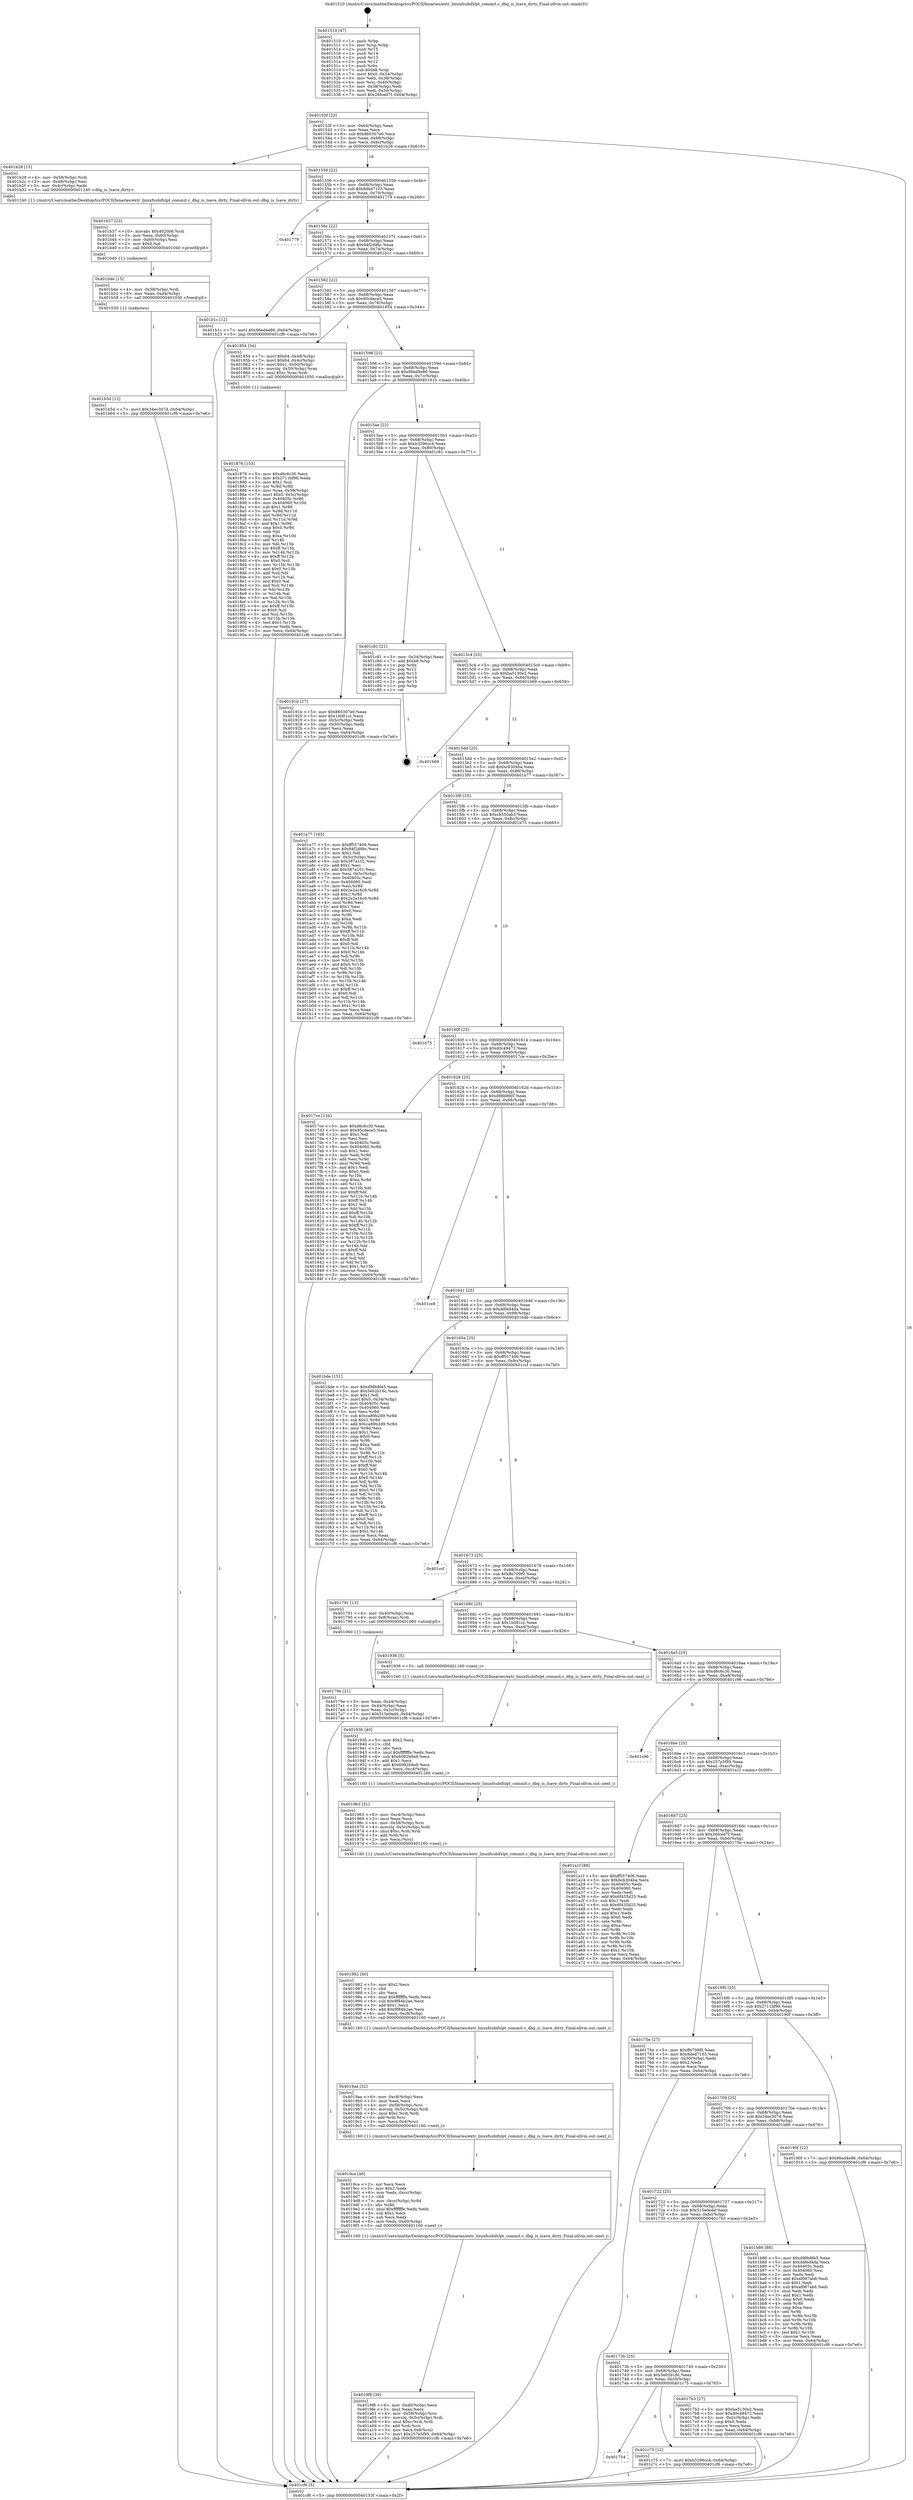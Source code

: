 digraph "0x401510" {
  label = "0x401510 (/mnt/c/Users/mathe/Desktop/tcc/POCII/binaries/extr_linuxfsubifslpt_commit.c_dbg_is_lsave_dirty_Final-ollvm.out::main(0))"
  labelloc = "t"
  node[shape=record]

  Entry [label="",width=0.3,height=0.3,shape=circle,fillcolor=black,style=filled]
  "0x40153f" [label="{
     0x40153f [23]\l
     | [instrs]\l
     &nbsp;&nbsp;0x40153f \<+3\>: mov -0x64(%rbp),%eax\l
     &nbsp;&nbsp;0x401542 \<+2\>: mov %eax,%ecx\l
     &nbsp;&nbsp;0x401544 \<+6\>: sub $0x860307e0,%ecx\l
     &nbsp;&nbsp;0x40154a \<+3\>: mov %eax,-0x68(%rbp)\l
     &nbsp;&nbsp;0x40154d \<+3\>: mov %ecx,-0x6c(%rbp)\l
     &nbsp;&nbsp;0x401550 \<+6\>: je 0000000000401b28 \<main+0x618\>\l
  }"]
  "0x401b28" [label="{
     0x401b28 [15]\l
     | [instrs]\l
     &nbsp;&nbsp;0x401b28 \<+4\>: mov -0x58(%rbp),%rdi\l
     &nbsp;&nbsp;0x401b2c \<+3\>: mov -0x48(%rbp),%esi\l
     &nbsp;&nbsp;0x401b2f \<+3\>: mov -0x4c(%rbp),%edx\l
     &nbsp;&nbsp;0x401b32 \<+5\>: call 0000000000401240 \<dbg_is_lsave_dirty\>\l
     | [calls]\l
     &nbsp;&nbsp;0x401240 \{1\} (/mnt/c/Users/mathe/Desktop/tcc/POCII/binaries/extr_linuxfsubifslpt_commit.c_dbg_is_lsave_dirty_Final-ollvm.out::dbg_is_lsave_dirty)\l
  }"]
  "0x401556" [label="{
     0x401556 [22]\l
     | [instrs]\l
     &nbsp;&nbsp;0x401556 \<+5\>: jmp 000000000040155b \<main+0x4b\>\l
     &nbsp;&nbsp;0x40155b \<+3\>: mov -0x68(%rbp),%eax\l
     &nbsp;&nbsp;0x40155e \<+5\>: sub $0x8ded7103,%eax\l
     &nbsp;&nbsp;0x401563 \<+3\>: mov %eax,-0x70(%rbp)\l
     &nbsp;&nbsp;0x401566 \<+6\>: je 0000000000401779 \<main+0x269\>\l
  }"]
  Exit [label="",width=0.3,height=0.3,shape=circle,fillcolor=black,style=filled,peripheries=2]
  "0x401779" [label="{
     0x401779\l
  }", style=dashed]
  "0x40156c" [label="{
     0x40156c [22]\l
     | [instrs]\l
     &nbsp;&nbsp;0x40156c \<+5\>: jmp 0000000000401571 \<main+0x61\>\l
     &nbsp;&nbsp;0x401571 \<+3\>: mov -0x68(%rbp),%eax\l
     &nbsp;&nbsp;0x401574 \<+5\>: sub $0x94f2d9bc,%eax\l
     &nbsp;&nbsp;0x401579 \<+3\>: mov %eax,-0x74(%rbp)\l
     &nbsp;&nbsp;0x40157c \<+6\>: je 0000000000401b1c \<main+0x60c\>\l
  }"]
  "0x401754" [label="{
     0x401754\l
  }", style=dashed]
  "0x401b1c" [label="{
     0x401b1c [12]\l
     | [instrs]\l
     &nbsp;&nbsp;0x401b1c \<+7\>: movl $0x96ed4e86,-0x64(%rbp)\l
     &nbsp;&nbsp;0x401b23 \<+5\>: jmp 0000000000401cf6 \<main+0x7e6\>\l
  }"]
  "0x401582" [label="{
     0x401582 [22]\l
     | [instrs]\l
     &nbsp;&nbsp;0x401582 \<+5\>: jmp 0000000000401587 \<main+0x77\>\l
     &nbsp;&nbsp;0x401587 \<+3\>: mov -0x68(%rbp),%eax\l
     &nbsp;&nbsp;0x40158a \<+5\>: sub $0x95cdece5,%eax\l
     &nbsp;&nbsp;0x40158f \<+3\>: mov %eax,-0x78(%rbp)\l
     &nbsp;&nbsp;0x401592 \<+6\>: je 0000000000401854 \<main+0x344\>\l
  }"]
  "0x401c75" [label="{
     0x401c75 [12]\l
     | [instrs]\l
     &nbsp;&nbsp;0x401c75 \<+7\>: movl $0xb3296cc4,-0x64(%rbp)\l
     &nbsp;&nbsp;0x401c7c \<+5\>: jmp 0000000000401cf6 \<main+0x7e6\>\l
  }"]
  "0x401854" [label="{
     0x401854 [34]\l
     | [instrs]\l
     &nbsp;&nbsp;0x401854 \<+7\>: movl $0x64,-0x48(%rbp)\l
     &nbsp;&nbsp;0x40185b \<+7\>: movl $0x64,-0x4c(%rbp)\l
     &nbsp;&nbsp;0x401862 \<+7\>: movl $0x1,-0x50(%rbp)\l
     &nbsp;&nbsp;0x401869 \<+4\>: movslq -0x50(%rbp),%rax\l
     &nbsp;&nbsp;0x40186d \<+4\>: imul $0xc,%rax,%rdi\l
     &nbsp;&nbsp;0x401871 \<+5\>: call 0000000000401050 \<malloc@plt\>\l
     | [calls]\l
     &nbsp;&nbsp;0x401050 \{1\} (unknown)\l
  }"]
  "0x401598" [label="{
     0x401598 [22]\l
     | [instrs]\l
     &nbsp;&nbsp;0x401598 \<+5\>: jmp 000000000040159d \<main+0x8d\>\l
     &nbsp;&nbsp;0x40159d \<+3\>: mov -0x68(%rbp),%eax\l
     &nbsp;&nbsp;0x4015a0 \<+5\>: sub $0x96ed4e86,%eax\l
     &nbsp;&nbsp;0x4015a5 \<+3\>: mov %eax,-0x7c(%rbp)\l
     &nbsp;&nbsp;0x4015a8 \<+6\>: je 000000000040191b \<main+0x40b\>\l
  }"]
  "0x401b5d" [label="{
     0x401b5d [12]\l
     | [instrs]\l
     &nbsp;&nbsp;0x401b5d \<+7\>: movl $0x34ec307d,-0x64(%rbp)\l
     &nbsp;&nbsp;0x401b64 \<+5\>: jmp 0000000000401cf6 \<main+0x7e6\>\l
  }"]
  "0x40191b" [label="{
     0x40191b [27]\l
     | [instrs]\l
     &nbsp;&nbsp;0x40191b \<+5\>: mov $0x860307e0,%eax\l
     &nbsp;&nbsp;0x401920 \<+5\>: mov $0x1b081cc,%ecx\l
     &nbsp;&nbsp;0x401925 \<+3\>: mov -0x5c(%rbp),%edx\l
     &nbsp;&nbsp;0x401928 \<+3\>: cmp -0x50(%rbp),%edx\l
     &nbsp;&nbsp;0x40192b \<+3\>: cmovl %ecx,%eax\l
     &nbsp;&nbsp;0x40192e \<+3\>: mov %eax,-0x64(%rbp)\l
     &nbsp;&nbsp;0x401931 \<+5\>: jmp 0000000000401cf6 \<main+0x7e6\>\l
  }"]
  "0x4015ae" [label="{
     0x4015ae [22]\l
     | [instrs]\l
     &nbsp;&nbsp;0x4015ae \<+5\>: jmp 00000000004015b3 \<main+0xa3\>\l
     &nbsp;&nbsp;0x4015b3 \<+3\>: mov -0x68(%rbp),%eax\l
     &nbsp;&nbsp;0x4015b6 \<+5\>: sub $0xb3296cc4,%eax\l
     &nbsp;&nbsp;0x4015bb \<+3\>: mov %eax,-0x80(%rbp)\l
     &nbsp;&nbsp;0x4015be \<+6\>: je 0000000000401c81 \<main+0x771\>\l
  }"]
  "0x401b4e" [label="{
     0x401b4e [15]\l
     | [instrs]\l
     &nbsp;&nbsp;0x401b4e \<+4\>: mov -0x58(%rbp),%rdi\l
     &nbsp;&nbsp;0x401b52 \<+6\>: mov %eax,-0xd4(%rbp)\l
     &nbsp;&nbsp;0x401b58 \<+5\>: call 0000000000401030 \<free@plt\>\l
     | [calls]\l
     &nbsp;&nbsp;0x401030 \{1\} (unknown)\l
  }"]
  "0x401c81" [label="{
     0x401c81 [21]\l
     | [instrs]\l
     &nbsp;&nbsp;0x401c81 \<+3\>: mov -0x34(%rbp),%eax\l
     &nbsp;&nbsp;0x401c84 \<+7\>: add $0xb8,%rsp\l
     &nbsp;&nbsp;0x401c8b \<+1\>: pop %rbx\l
     &nbsp;&nbsp;0x401c8c \<+2\>: pop %r12\l
     &nbsp;&nbsp;0x401c8e \<+2\>: pop %r13\l
     &nbsp;&nbsp;0x401c90 \<+2\>: pop %r14\l
     &nbsp;&nbsp;0x401c92 \<+2\>: pop %r15\l
     &nbsp;&nbsp;0x401c94 \<+1\>: pop %rbp\l
     &nbsp;&nbsp;0x401c95 \<+1\>: ret\l
  }"]
  "0x4015c4" [label="{
     0x4015c4 [25]\l
     | [instrs]\l
     &nbsp;&nbsp;0x4015c4 \<+5\>: jmp 00000000004015c9 \<main+0xb9\>\l
     &nbsp;&nbsp;0x4015c9 \<+3\>: mov -0x68(%rbp),%eax\l
     &nbsp;&nbsp;0x4015cc \<+5\>: sub $0xba5130e2,%eax\l
     &nbsp;&nbsp;0x4015d1 \<+6\>: mov %eax,-0x84(%rbp)\l
     &nbsp;&nbsp;0x4015d7 \<+6\>: je 0000000000401b69 \<main+0x659\>\l
  }"]
  "0x401b37" [label="{
     0x401b37 [23]\l
     | [instrs]\l
     &nbsp;&nbsp;0x401b37 \<+10\>: movabs $0x4020b6,%rdi\l
     &nbsp;&nbsp;0x401b41 \<+3\>: mov %eax,-0x60(%rbp)\l
     &nbsp;&nbsp;0x401b44 \<+3\>: mov -0x60(%rbp),%esi\l
     &nbsp;&nbsp;0x401b47 \<+2\>: mov $0x0,%al\l
     &nbsp;&nbsp;0x401b49 \<+5\>: call 0000000000401040 \<printf@plt\>\l
     | [calls]\l
     &nbsp;&nbsp;0x401040 \{1\} (unknown)\l
  }"]
  "0x401b69" [label="{
     0x401b69\l
  }", style=dashed]
  "0x4015dd" [label="{
     0x4015dd [25]\l
     | [instrs]\l
     &nbsp;&nbsp;0x4015dd \<+5\>: jmp 00000000004015e2 \<main+0xd2\>\l
     &nbsp;&nbsp;0x4015e2 \<+3\>: mov -0x68(%rbp),%eax\l
     &nbsp;&nbsp;0x4015e5 \<+5\>: sub $0xbcb304ba,%eax\l
     &nbsp;&nbsp;0x4015ea \<+6\>: mov %eax,-0x88(%rbp)\l
     &nbsp;&nbsp;0x4015f0 \<+6\>: je 0000000000401a77 \<main+0x567\>\l
  }"]
  "0x4019f8" [label="{
     0x4019f8 [39]\l
     | [instrs]\l
     &nbsp;&nbsp;0x4019f8 \<+6\>: mov -0xd0(%rbp),%ecx\l
     &nbsp;&nbsp;0x4019fe \<+3\>: imul %eax,%ecx\l
     &nbsp;&nbsp;0x401a01 \<+4\>: mov -0x58(%rbp),%rsi\l
     &nbsp;&nbsp;0x401a05 \<+4\>: movslq -0x5c(%rbp),%rdi\l
     &nbsp;&nbsp;0x401a09 \<+4\>: imul $0xc,%rdi,%rdi\l
     &nbsp;&nbsp;0x401a0d \<+3\>: add %rdi,%rsi\l
     &nbsp;&nbsp;0x401a10 \<+3\>: mov %ecx,0x8(%rsi)\l
     &nbsp;&nbsp;0x401a13 \<+7\>: movl $0x257e5f95,-0x64(%rbp)\l
     &nbsp;&nbsp;0x401a1a \<+5\>: jmp 0000000000401cf6 \<main+0x7e6\>\l
  }"]
  "0x401a77" [label="{
     0x401a77 [165]\l
     | [instrs]\l
     &nbsp;&nbsp;0x401a77 \<+5\>: mov $0xff557406,%eax\l
     &nbsp;&nbsp;0x401a7c \<+5\>: mov $0x94f2d9bc,%ecx\l
     &nbsp;&nbsp;0x401a81 \<+2\>: mov $0x1,%dl\l
     &nbsp;&nbsp;0x401a83 \<+3\>: mov -0x5c(%rbp),%esi\l
     &nbsp;&nbsp;0x401a86 \<+6\>: sub $0x387a101,%esi\l
     &nbsp;&nbsp;0x401a8c \<+3\>: add $0x1,%esi\l
     &nbsp;&nbsp;0x401a8f \<+6\>: add $0x387a101,%esi\l
     &nbsp;&nbsp;0x401a95 \<+3\>: mov %esi,-0x5c(%rbp)\l
     &nbsp;&nbsp;0x401a98 \<+7\>: mov 0x40405c,%esi\l
     &nbsp;&nbsp;0x401a9f \<+7\>: mov 0x404060,%edi\l
     &nbsp;&nbsp;0x401aa6 \<+3\>: mov %esi,%r8d\l
     &nbsp;&nbsp;0x401aa9 \<+7\>: add $0x2e2a16c9,%r8d\l
     &nbsp;&nbsp;0x401ab0 \<+4\>: sub $0x1,%r8d\l
     &nbsp;&nbsp;0x401ab4 \<+7\>: sub $0x2e2a16c9,%r8d\l
     &nbsp;&nbsp;0x401abb \<+4\>: imul %r8d,%esi\l
     &nbsp;&nbsp;0x401abf \<+3\>: and $0x1,%esi\l
     &nbsp;&nbsp;0x401ac2 \<+3\>: cmp $0x0,%esi\l
     &nbsp;&nbsp;0x401ac5 \<+4\>: sete %r9b\l
     &nbsp;&nbsp;0x401ac9 \<+3\>: cmp $0xa,%edi\l
     &nbsp;&nbsp;0x401acc \<+4\>: setl %r10b\l
     &nbsp;&nbsp;0x401ad0 \<+3\>: mov %r9b,%r11b\l
     &nbsp;&nbsp;0x401ad3 \<+4\>: xor $0xff,%r11b\l
     &nbsp;&nbsp;0x401ad7 \<+3\>: mov %r10b,%bl\l
     &nbsp;&nbsp;0x401ada \<+3\>: xor $0xff,%bl\l
     &nbsp;&nbsp;0x401add \<+3\>: xor $0x0,%dl\l
     &nbsp;&nbsp;0x401ae0 \<+3\>: mov %r11b,%r14b\l
     &nbsp;&nbsp;0x401ae3 \<+4\>: and $0x0,%r14b\l
     &nbsp;&nbsp;0x401ae7 \<+3\>: and %dl,%r9b\l
     &nbsp;&nbsp;0x401aea \<+3\>: mov %bl,%r15b\l
     &nbsp;&nbsp;0x401aed \<+4\>: and $0x0,%r15b\l
     &nbsp;&nbsp;0x401af1 \<+3\>: and %dl,%r10b\l
     &nbsp;&nbsp;0x401af4 \<+3\>: or %r9b,%r14b\l
     &nbsp;&nbsp;0x401af7 \<+3\>: or %r10b,%r15b\l
     &nbsp;&nbsp;0x401afa \<+3\>: xor %r15b,%r14b\l
     &nbsp;&nbsp;0x401afd \<+3\>: or %bl,%r11b\l
     &nbsp;&nbsp;0x401b00 \<+4\>: xor $0xff,%r11b\l
     &nbsp;&nbsp;0x401b04 \<+3\>: or $0x0,%dl\l
     &nbsp;&nbsp;0x401b07 \<+3\>: and %dl,%r11b\l
     &nbsp;&nbsp;0x401b0a \<+3\>: or %r11b,%r14b\l
     &nbsp;&nbsp;0x401b0d \<+4\>: test $0x1,%r14b\l
     &nbsp;&nbsp;0x401b11 \<+3\>: cmovne %ecx,%eax\l
     &nbsp;&nbsp;0x401b14 \<+3\>: mov %eax,-0x64(%rbp)\l
     &nbsp;&nbsp;0x401b17 \<+5\>: jmp 0000000000401cf6 \<main+0x7e6\>\l
  }"]
  "0x4015f6" [label="{
     0x4015f6 [25]\l
     | [instrs]\l
     &nbsp;&nbsp;0x4015f6 \<+5\>: jmp 00000000004015fb \<main+0xeb\>\l
     &nbsp;&nbsp;0x4015fb \<+3\>: mov -0x68(%rbp),%eax\l
     &nbsp;&nbsp;0x4015fe \<+5\>: sub $0xcb550ab3,%eax\l
     &nbsp;&nbsp;0x401603 \<+6\>: mov %eax,-0x8c(%rbp)\l
     &nbsp;&nbsp;0x401609 \<+6\>: je 0000000000401b75 \<main+0x665\>\l
  }"]
  "0x4019ca" [label="{
     0x4019ca [46]\l
     | [instrs]\l
     &nbsp;&nbsp;0x4019ca \<+2\>: xor %ecx,%ecx\l
     &nbsp;&nbsp;0x4019cc \<+5\>: mov $0x2,%edx\l
     &nbsp;&nbsp;0x4019d1 \<+6\>: mov %edx,-0xcc(%rbp)\l
     &nbsp;&nbsp;0x4019d7 \<+1\>: cltd\l
     &nbsp;&nbsp;0x4019d8 \<+7\>: mov -0xcc(%rbp),%r8d\l
     &nbsp;&nbsp;0x4019df \<+3\>: idiv %r8d\l
     &nbsp;&nbsp;0x4019e2 \<+6\>: imul $0xfffffffe,%edx,%edx\l
     &nbsp;&nbsp;0x4019e8 \<+3\>: sub $0x1,%ecx\l
     &nbsp;&nbsp;0x4019eb \<+2\>: sub %ecx,%edx\l
     &nbsp;&nbsp;0x4019ed \<+6\>: mov %edx,-0xd0(%rbp)\l
     &nbsp;&nbsp;0x4019f3 \<+5\>: call 0000000000401160 \<next_i\>\l
     | [calls]\l
     &nbsp;&nbsp;0x401160 \{1\} (/mnt/c/Users/mathe/Desktop/tcc/POCII/binaries/extr_linuxfsubifslpt_commit.c_dbg_is_lsave_dirty_Final-ollvm.out::next_i)\l
  }"]
  "0x401b75" [label="{
     0x401b75\l
  }", style=dashed]
  "0x40160f" [label="{
     0x40160f [25]\l
     | [instrs]\l
     &nbsp;&nbsp;0x40160f \<+5\>: jmp 0000000000401614 \<main+0x104\>\l
     &nbsp;&nbsp;0x401614 \<+3\>: mov -0x68(%rbp),%eax\l
     &nbsp;&nbsp;0x401617 \<+5\>: sub $0xd0c49472,%eax\l
     &nbsp;&nbsp;0x40161c \<+6\>: mov %eax,-0x90(%rbp)\l
     &nbsp;&nbsp;0x401622 \<+6\>: je 00000000004017ce \<main+0x2be\>\l
  }"]
  "0x4019aa" [label="{
     0x4019aa [32]\l
     | [instrs]\l
     &nbsp;&nbsp;0x4019aa \<+6\>: mov -0xc8(%rbp),%ecx\l
     &nbsp;&nbsp;0x4019b0 \<+3\>: imul %eax,%ecx\l
     &nbsp;&nbsp;0x4019b3 \<+4\>: mov -0x58(%rbp),%rsi\l
     &nbsp;&nbsp;0x4019b7 \<+4\>: movslq -0x5c(%rbp),%rdi\l
     &nbsp;&nbsp;0x4019bb \<+4\>: imul $0xc,%rdi,%rdi\l
     &nbsp;&nbsp;0x4019bf \<+3\>: add %rdi,%rsi\l
     &nbsp;&nbsp;0x4019c2 \<+3\>: mov %ecx,0x4(%rsi)\l
     &nbsp;&nbsp;0x4019c5 \<+5\>: call 0000000000401160 \<next_i\>\l
     | [calls]\l
     &nbsp;&nbsp;0x401160 \{1\} (/mnt/c/Users/mathe/Desktop/tcc/POCII/binaries/extr_linuxfsubifslpt_commit.c_dbg_is_lsave_dirty_Final-ollvm.out::next_i)\l
  }"]
  "0x4017ce" [label="{
     0x4017ce [134]\l
     | [instrs]\l
     &nbsp;&nbsp;0x4017ce \<+5\>: mov $0xd6c6c30,%eax\l
     &nbsp;&nbsp;0x4017d3 \<+5\>: mov $0x95cdece5,%ecx\l
     &nbsp;&nbsp;0x4017d8 \<+2\>: mov $0x1,%dl\l
     &nbsp;&nbsp;0x4017da \<+2\>: xor %esi,%esi\l
     &nbsp;&nbsp;0x4017dc \<+7\>: mov 0x40405c,%edi\l
     &nbsp;&nbsp;0x4017e3 \<+8\>: mov 0x404060,%r8d\l
     &nbsp;&nbsp;0x4017eb \<+3\>: sub $0x1,%esi\l
     &nbsp;&nbsp;0x4017ee \<+3\>: mov %edi,%r9d\l
     &nbsp;&nbsp;0x4017f1 \<+3\>: add %esi,%r9d\l
     &nbsp;&nbsp;0x4017f4 \<+4\>: imul %r9d,%edi\l
     &nbsp;&nbsp;0x4017f8 \<+3\>: and $0x1,%edi\l
     &nbsp;&nbsp;0x4017fb \<+3\>: cmp $0x0,%edi\l
     &nbsp;&nbsp;0x4017fe \<+4\>: sete %r10b\l
     &nbsp;&nbsp;0x401802 \<+4\>: cmp $0xa,%r8d\l
     &nbsp;&nbsp;0x401806 \<+4\>: setl %r11b\l
     &nbsp;&nbsp;0x40180a \<+3\>: mov %r10b,%bl\l
     &nbsp;&nbsp;0x40180d \<+3\>: xor $0xff,%bl\l
     &nbsp;&nbsp;0x401810 \<+3\>: mov %r11b,%r14b\l
     &nbsp;&nbsp;0x401813 \<+4\>: xor $0xff,%r14b\l
     &nbsp;&nbsp;0x401817 \<+3\>: xor $0x1,%dl\l
     &nbsp;&nbsp;0x40181a \<+3\>: mov %bl,%r15b\l
     &nbsp;&nbsp;0x40181d \<+4\>: and $0xff,%r15b\l
     &nbsp;&nbsp;0x401821 \<+3\>: and %dl,%r10b\l
     &nbsp;&nbsp;0x401824 \<+3\>: mov %r14b,%r12b\l
     &nbsp;&nbsp;0x401827 \<+4\>: and $0xff,%r12b\l
     &nbsp;&nbsp;0x40182b \<+3\>: and %dl,%r11b\l
     &nbsp;&nbsp;0x40182e \<+3\>: or %r10b,%r15b\l
     &nbsp;&nbsp;0x401831 \<+3\>: or %r11b,%r12b\l
     &nbsp;&nbsp;0x401834 \<+3\>: xor %r12b,%r15b\l
     &nbsp;&nbsp;0x401837 \<+3\>: or %r14b,%bl\l
     &nbsp;&nbsp;0x40183a \<+3\>: xor $0xff,%bl\l
     &nbsp;&nbsp;0x40183d \<+3\>: or $0x1,%dl\l
     &nbsp;&nbsp;0x401840 \<+2\>: and %dl,%bl\l
     &nbsp;&nbsp;0x401842 \<+3\>: or %bl,%r15b\l
     &nbsp;&nbsp;0x401845 \<+4\>: test $0x1,%r15b\l
     &nbsp;&nbsp;0x401849 \<+3\>: cmovne %ecx,%eax\l
     &nbsp;&nbsp;0x40184c \<+3\>: mov %eax,-0x64(%rbp)\l
     &nbsp;&nbsp;0x40184f \<+5\>: jmp 0000000000401cf6 \<main+0x7e6\>\l
  }"]
  "0x401628" [label="{
     0x401628 [25]\l
     | [instrs]\l
     &nbsp;&nbsp;0x401628 \<+5\>: jmp 000000000040162d \<main+0x11d\>\l
     &nbsp;&nbsp;0x40162d \<+3\>: mov -0x68(%rbp),%eax\l
     &nbsp;&nbsp;0x401630 \<+5\>: sub $0xd98b8fe5,%eax\l
     &nbsp;&nbsp;0x401635 \<+6\>: mov %eax,-0x94(%rbp)\l
     &nbsp;&nbsp;0x40163b \<+6\>: je 0000000000401ce8 \<main+0x7d8\>\l
  }"]
  "0x401982" [label="{
     0x401982 [40]\l
     | [instrs]\l
     &nbsp;&nbsp;0x401982 \<+5\>: mov $0x2,%ecx\l
     &nbsp;&nbsp;0x401987 \<+1\>: cltd\l
     &nbsp;&nbsp;0x401988 \<+2\>: idiv %ecx\l
     &nbsp;&nbsp;0x40198a \<+6\>: imul $0xfffffffe,%edx,%ecx\l
     &nbsp;&nbsp;0x401990 \<+6\>: sub $0x9f84b2ae,%ecx\l
     &nbsp;&nbsp;0x401996 \<+3\>: add $0x1,%ecx\l
     &nbsp;&nbsp;0x401999 \<+6\>: add $0x9f84b2ae,%ecx\l
     &nbsp;&nbsp;0x40199f \<+6\>: mov %ecx,-0xc8(%rbp)\l
     &nbsp;&nbsp;0x4019a5 \<+5\>: call 0000000000401160 \<next_i\>\l
     | [calls]\l
     &nbsp;&nbsp;0x401160 \{1\} (/mnt/c/Users/mathe/Desktop/tcc/POCII/binaries/extr_linuxfsubifslpt_commit.c_dbg_is_lsave_dirty_Final-ollvm.out::next_i)\l
  }"]
  "0x401ce8" [label="{
     0x401ce8\l
  }", style=dashed]
  "0x401641" [label="{
     0x401641 [25]\l
     | [instrs]\l
     &nbsp;&nbsp;0x401641 \<+5\>: jmp 0000000000401646 \<main+0x136\>\l
     &nbsp;&nbsp;0x401646 \<+3\>: mov -0x68(%rbp),%eax\l
     &nbsp;&nbsp;0x401649 \<+5\>: sub $0xddfed4da,%eax\l
     &nbsp;&nbsp;0x40164e \<+6\>: mov %eax,-0x98(%rbp)\l
     &nbsp;&nbsp;0x401654 \<+6\>: je 0000000000401bde \<main+0x6ce\>\l
  }"]
  "0x401963" [label="{
     0x401963 [31]\l
     | [instrs]\l
     &nbsp;&nbsp;0x401963 \<+6\>: mov -0xc4(%rbp),%ecx\l
     &nbsp;&nbsp;0x401969 \<+3\>: imul %eax,%ecx\l
     &nbsp;&nbsp;0x40196c \<+4\>: mov -0x58(%rbp),%rsi\l
     &nbsp;&nbsp;0x401970 \<+4\>: movslq -0x5c(%rbp),%rdi\l
     &nbsp;&nbsp;0x401974 \<+4\>: imul $0xc,%rdi,%rdi\l
     &nbsp;&nbsp;0x401978 \<+3\>: add %rdi,%rsi\l
     &nbsp;&nbsp;0x40197b \<+2\>: mov %ecx,(%rsi)\l
     &nbsp;&nbsp;0x40197d \<+5\>: call 0000000000401160 \<next_i\>\l
     | [calls]\l
     &nbsp;&nbsp;0x401160 \{1\} (/mnt/c/Users/mathe/Desktop/tcc/POCII/binaries/extr_linuxfsubifslpt_commit.c_dbg_is_lsave_dirty_Final-ollvm.out::next_i)\l
  }"]
  "0x401bde" [label="{
     0x401bde [151]\l
     | [instrs]\l
     &nbsp;&nbsp;0x401bde \<+5\>: mov $0xd98b8fe5,%eax\l
     &nbsp;&nbsp;0x401be3 \<+5\>: mov $0x5e02b16c,%ecx\l
     &nbsp;&nbsp;0x401be8 \<+2\>: mov $0x1,%dl\l
     &nbsp;&nbsp;0x401bea \<+7\>: movl $0x0,-0x34(%rbp)\l
     &nbsp;&nbsp;0x401bf1 \<+7\>: mov 0x40405c,%esi\l
     &nbsp;&nbsp;0x401bf8 \<+7\>: mov 0x404060,%edi\l
     &nbsp;&nbsp;0x401bff \<+3\>: mov %esi,%r8d\l
     &nbsp;&nbsp;0x401c02 \<+7\>: sub $0xca89b2d9,%r8d\l
     &nbsp;&nbsp;0x401c09 \<+4\>: sub $0x1,%r8d\l
     &nbsp;&nbsp;0x401c0d \<+7\>: add $0xca89b2d9,%r8d\l
     &nbsp;&nbsp;0x401c14 \<+4\>: imul %r8d,%esi\l
     &nbsp;&nbsp;0x401c18 \<+3\>: and $0x1,%esi\l
     &nbsp;&nbsp;0x401c1b \<+3\>: cmp $0x0,%esi\l
     &nbsp;&nbsp;0x401c1e \<+4\>: sete %r9b\l
     &nbsp;&nbsp;0x401c22 \<+3\>: cmp $0xa,%edi\l
     &nbsp;&nbsp;0x401c25 \<+4\>: setl %r10b\l
     &nbsp;&nbsp;0x401c29 \<+3\>: mov %r9b,%r11b\l
     &nbsp;&nbsp;0x401c2c \<+4\>: xor $0xff,%r11b\l
     &nbsp;&nbsp;0x401c30 \<+3\>: mov %r10b,%bl\l
     &nbsp;&nbsp;0x401c33 \<+3\>: xor $0xff,%bl\l
     &nbsp;&nbsp;0x401c36 \<+3\>: xor $0x0,%dl\l
     &nbsp;&nbsp;0x401c39 \<+3\>: mov %r11b,%r14b\l
     &nbsp;&nbsp;0x401c3c \<+4\>: and $0x0,%r14b\l
     &nbsp;&nbsp;0x401c40 \<+3\>: and %dl,%r9b\l
     &nbsp;&nbsp;0x401c43 \<+3\>: mov %bl,%r15b\l
     &nbsp;&nbsp;0x401c46 \<+4\>: and $0x0,%r15b\l
     &nbsp;&nbsp;0x401c4a \<+3\>: and %dl,%r10b\l
     &nbsp;&nbsp;0x401c4d \<+3\>: or %r9b,%r14b\l
     &nbsp;&nbsp;0x401c50 \<+3\>: or %r10b,%r15b\l
     &nbsp;&nbsp;0x401c53 \<+3\>: xor %r15b,%r14b\l
     &nbsp;&nbsp;0x401c56 \<+3\>: or %bl,%r11b\l
     &nbsp;&nbsp;0x401c59 \<+4\>: xor $0xff,%r11b\l
     &nbsp;&nbsp;0x401c5d \<+3\>: or $0x0,%dl\l
     &nbsp;&nbsp;0x401c60 \<+3\>: and %dl,%r11b\l
     &nbsp;&nbsp;0x401c63 \<+3\>: or %r11b,%r14b\l
     &nbsp;&nbsp;0x401c66 \<+4\>: test $0x1,%r14b\l
     &nbsp;&nbsp;0x401c6a \<+3\>: cmovne %ecx,%eax\l
     &nbsp;&nbsp;0x401c6d \<+3\>: mov %eax,-0x64(%rbp)\l
     &nbsp;&nbsp;0x401c70 \<+5\>: jmp 0000000000401cf6 \<main+0x7e6\>\l
  }"]
  "0x40165a" [label="{
     0x40165a [25]\l
     | [instrs]\l
     &nbsp;&nbsp;0x40165a \<+5\>: jmp 000000000040165f \<main+0x14f\>\l
     &nbsp;&nbsp;0x40165f \<+3\>: mov -0x68(%rbp),%eax\l
     &nbsp;&nbsp;0x401662 \<+5\>: sub $0xff557406,%eax\l
     &nbsp;&nbsp;0x401667 \<+6\>: mov %eax,-0x9c(%rbp)\l
     &nbsp;&nbsp;0x40166d \<+6\>: je 0000000000401ccf \<main+0x7bf\>\l
  }"]
  "0x40193b" [label="{
     0x40193b [40]\l
     | [instrs]\l
     &nbsp;&nbsp;0x40193b \<+5\>: mov $0x2,%ecx\l
     &nbsp;&nbsp;0x401940 \<+1\>: cltd\l
     &nbsp;&nbsp;0x401941 \<+2\>: idiv %ecx\l
     &nbsp;&nbsp;0x401943 \<+6\>: imul $0xfffffffe,%edx,%ecx\l
     &nbsp;&nbsp;0x401949 \<+6\>: sub $0x6092b9a9,%ecx\l
     &nbsp;&nbsp;0x40194f \<+3\>: add $0x1,%ecx\l
     &nbsp;&nbsp;0x401952 \<+6\>: add $0x6092b9a9,%ecx\l
     &nbsp;&nbsp;0x401958 \<+6\>: mov %ecx,-0xc4(%rbp)\l
     &nbsp;&nbsp;0x40195e \<+5\>: call 0000000000401160 \<next_i\>\l
     | [calls]\l
     &nbsp;&nbsp;0x401160 \{1\} (/mnt/c/Users/mathe/Desktop/tcc/POCII/binaries/extr_linuxfsubifslpt_commit.c_dbg_is_lsave_dirty_Final-ollvm.out::next_i)\l
  }"]
  "0x401ccf" [label="{
     0x401ccf\l
  }", style=dashed]
  "0x401673" [label="{
     0x401673 [25]\l
     | [instrs]\l
     &nbsp;&nbsp;0x401673 \<+5\>: jmp 0000000000401678 \<main+0x168\>\l
     &nbsp;&nbsp;0x401678 \<+3\>: mov -0x68(%rbp),%eax\l
     &nbsp;&nbsp;0x40167b \<+5\>: sub $0xffe709f0,%eax\l
     &nbsp;&nbsp;0x401680 \<+6\>: mov %eax,-0xa0(%rbp)\l
     &nbsp;&nbsp;0x401686 \<+6\>: je 0000000000401791 \<main+0x281\>\l
  }"]
  "0x401876" [label="{
     0x401876 [153]\l
     | [instrs]\l
     &nbsp;&nbsp;0x401876 \<+5\>: mov $0xd6c6c30,%ecx\l
     &nbsp;&nbsp;0x40187b \<+5\>: mov $0x2711bf96,%edx\l
     &nbsp;&nbsp;0x401880 \<+3\>: mov $0x1,%sil\l
     &nbsp;&nbsp;0x401883 \<+3\>: xor %r8d,%r8d\l
     &nbsp;&nbsp;0x401886 \<+4\>: mov %rax,-0x58(%rbp)\l
     &nbsp;&nbsp;0x40188a \<+7\>: movl $0x0,-0x5c(%rbp)\l
     &nbsp;&nbsp;0x401891 \<+8\>: mov 0x40405c,%r9d\l
     &nbsp;&nbsp;0x401899 \<+8\>: mov 0x404060,%r10d\l
     &nbsp;&nbsp;0x4018a1 \<+4\>: sub $0x1,%r8d\l
     &nbsp;&nbsp;0x4018a5 \<+3\>: mov %r9d,%r11d\l
     &nbsp;&nbsp;0x4018a8 \<+3\>: add %r8d,%r11d\l
     &nbsp;&nbsp;0x4018ab \<+4\>: imul %r11d,%r9d\l
     &nbsp;&nbsp;0x4018af \<+4\>: and $0x1,%r9d\l
     &nbsp;&nbsp;0x4018b3 \<+4\>: cmp $0x0,%r9d\l
     &nbsp;&nbsp;0x4018b7 \<+3\>: sete %bl\l
     &nbsp;&nbsp;0x4018ba \<+4\>: cmp $0xa,%r10d\l
     &nbsp;&nbsp;0x4018be \<+4\>: setl %r14b\l
     &nbsp;&nbsp;0x4018c2 \<+3\>: mov %bl,%r15b\l
     &nbsp;&nbsp;0x4018c5 \<+4\>: xor $0xff,%r15b\l
     &nbsp;&nbsp;0x4018c9 \<+3\>: mov %r14b,%r12b\l
     &nbsp;&nbsp;0x4018cc \<+4\>: xor $0xff,%r12b\l
     &nbsp;&nbsp;0x4018d0 \<+4\>: xor $0x0,%sil\l
     &nbsp;&nbsp;0x4018d4 \<+3\>: mov %r15b,%r13b\l
     &nbsp;&nbsp;0x4018d7 \<+4\>: and $0x0,%r13b\l
     &nbsp;&nbsp;0x4018db \<+3\>: and %sil,%bl\l
     &nbsp;&nbsp;0x4018de \<+3\>: mov %r12b,%al\l
     &nbsp;&nbsp;0x4018e1 \<+2\>: and $0x0,%al\l
     &nbsp;&nbsp;0x4018e3 \<+3\>: and %sil,%r14b\l
     &nbsp;&nbsp;0x4018e6 \<+3\>: or %bl,%r13b\l
     &nbsp;&nbsp;0x4018e9 \<+3\>: or %r14b,%al\l
     &nbsp;&nbsp;0x4018ec \<+3\>: xor %al,%r13b\l
     &nbsp;&nbsp;0x4018ef \<+3\>: or %r12b,%r15b\l
     &nbsp;&nbsp;0x4018f2 \<+4\>: xor $0xff,%r15b\l
     &nbsp;&nbsp;0x4018f6 \<+4\>: or $0x0,%sil\l
     &nbsp;&nbsp;0x4018fa \<+3\>: and %sil,%r15b\l
     &nbsp;&nbsp;0x4018fd \<+3\>: or %r15b,%r13b\l
     &nbsp;&nbsp;0x401900 \<+4\>: test $0x1,%r13b\l
     &nbsp;&nbsp;0x401904 \<+3\>: cmovne %edx,%ecx\l
     &nbsp;&nbsp;0x401907 \<+3\>: mov %ecx,-0x64(%rbp)\l
     &nbsp;&nbsp;0x40190a \<+5\>: jmp 0000000000401cf6 \<main+0x7e6\>\l
  }"]
  "0x401791" [label="{
     0x401791 [13]\l
     | [instrs]\l
     &nbsp;&nbsp;0x401791 \<+4\>: mov -0x40(%rbp),%rax\l
     &nbsp;&nbsp;0x401795 \<+4\>: mov 0x8(%rax),%rdi\l
     &nbsp;&nbsp;0x401799 \<+5\>: call 0000000000401060 \<atoi@plt\>\l
     | [calls]\l
     &nbsp;&nbsp;0x401060 \{1\} (unknown)\l
  }"]
  "0x40168c" [label="{
     0x40168c [25]\l
     | [instrs]\l
     &nbsp;&nbsp;0x40168c \<+5\>: jmp 0000000000401691 \<main+0x181\>\l
     &nbsp;&nbsp;0x401691 \<+3\>: mov -0x68(%rbp),%eax\l
     &nbsp;&nbsp;0x401694 \<+5\>: sub $0x1b081cc,%eax\l
     &nbsp;&nbsp;0x401699 \<+6\>: mov %eax,-0xa4(%rbp)\l
     &nbsp;&nbsp;0x40169f \<+6\>: je 0000000000401936 \<main+0x426\>\l
  }"]
  "0x40173b" [label="{
     0x40173b [25]\l
     | [instrs]\l
     &nbsp;&nbsp;0x40173b \<+5\>: jmp 0000000000401740 \<main+0x230\>\l
     &nbsp;&nbsp;0x401740 \<+3\>: mov -0x68(%rbp),%eax\l
     &nbsp;&nbsp;0x401743 \<+5\>: sub $0x5e02b16c,%eax\l
     &nbsp;&nbsp;0x401748 \<+6\>: mov %eax,-0xc0(%rbp)\l
     &nbsp;&nbsp;0x40174e \<+6\>: je 0000000000401c75 \<main+0x765\>\l
  }"]
  "0x401936" [label="{
     0x401936 [5]\l
     | [instrs]\l
     &nbsp;&nbsp;0x401936 \<+5\>: call 0000000000401160 \<next_i\>\l
     | [calls]\l
     &nbsp;&nbsp;0x401160 \{1\} (/mnt/c/Users/mathe/Desktop/tcc/POCII/binaries/extr_linuxfsubifslpt_commit.c_dbg_is_lsave_dirty_Final-ollvm.out::next_i)\l
  }"]
  "0x4016a5" [label="{
     0x4016a5 [25]\l
     | [instrs]\l
     &nbsp;&nbsp;0x4016a5 \<+5\>: jmp 00000000004016aa \<main+0x19a\>\l
     &nbsp;&nbsp;0x4016aa \<+3\>: mov -0x68(%rbp),%eax\l
     &nbsp;&nbsp;0x4016ad \<+5\>: sub $0xd6c6c30,%eax\l
     &nbsp;&nbsp;0x4016b2 \<+6\>: mov %eax,-0xa8(%rbp)\l
     &nbsp;&nbsp;0x4016b8 \<+6\>: je 0000000000401c96 \<main+0x786\>\l
  }"]
  "0x4017b3" [label="{
     0x4017b3 [27]\l
     | [instrs]\l
     &nbsp;&nbsp;0x4017b3 \<+5\>: mov $0xba5130e2,%eax\l
     &nbsp;&nbsp;0x4017b8 \<+5\>: mov $0xd0c49472,%ecx\l
     &nbsp;&nbsp;0x4017bd \<+3\>: mov -0x2c(%rbp),%edx\l
     &nbsp;&nbsp;0x4017c0 \<+3\>: cmp $0x0,%edx\l
     &nbsp;&nbsp;0x4017c3 \<+3\>: cmove %ecx,%eax\l
     &nbsp;&nbsp;0x4017c6 \<+3\>: mov %eax,-0x64(%rbp)\l
     &nbsp;&nbsp;0x4017c9 \<+5\>: jmp 0000000000401cf6 \<main+0x7e6\>\l
  }"]
  "0x401c96" [label="{
     0x401c96\l
  }", style=dashed]
  "0x4016be" [label="{
     0x4016be [25]\l
     | [instrs]\l
     &nbsp;&nbsp;0x4016be \<+5\>: jmp 00000000004016c3 \<main+0x1b3\>\l
     &nbsp;&nbsp;0x4016c3 \<+3\>: mov -0x68(%rbp),%eax\l
     &nbsp;&nbsp;0x4016c6 \<+5\>: sub $0x257e5f95,%eax\l
     &nbsp;&nbsp;0x4016cb \<+6\>: mov %eax,-0xac(%rbp)\l
     &nbsp;&nbsp;0x4016d1 \<+6\>: je 0000000000401a1f \<main+0x50f\>\l
  }"]
  "0x401722" [label="{
     0x401722 [25]\l
     | [instrs]\l
     &nbsp;&nbsp;0x401722 \<+5\>: jmp 0000000000401727 \<main+0x217\>\l
     &nbsp;&nbsp;0x401727 \<+3\>: mov -0x68(%rbp),%eax\l
     &nbsp;&nbsp;0x40172a \<+5\>: sub $0x515e0edd,%eax\l
     &nbsp;&nbsp;0x40172f \<+6\>: mov %eax,-0xbc(%rbp)\l
     &nbsp;&nbsp;0x401735 \<+6\>: je 00000000004017b3 \<main+0x2a3\>\l
  }"]
  "0x401a1f" [label="{
     0x401a1f [88]\l
     | [instrs]\l
     &nbsp;&nbsp;0x401a1f \<+5\>: mov $0xff557406,%eax\l
     &nbsp;&nbsp;0x401a24 \<+5\>: mov $0xbcb304ba,%ecx\l
     &nbsp;&nbsp;0x401a29 \<+7\>: mov 0x40405c,%edx\l
     &nbsp;&nbsp;0x401a30 \<+7\>: mov 0x404060,%esi\l
     &nbsp;&nbsp;0x401a37 \<+2\>: mov %edx,%edi\l
     &nbsp;&nbsp;0x401a39 \<+6\>: add $0x6f435d25,%edi\l
     &nbsp;&nbsp;0x401a3f \<+3\>: sub $0x1,%edi\l
     &nbsp;&nbsp;0x401a42 \<+6\>: sub $0x6f435d25,%edi\l
     &nbsp;&nbsp;0x401a48 \<+3\>: imul %edi,%edx\l
     &nbsp;&nbsp;0x401a4b \<+3\>: and $0x1,%edx\l
     &nbsp;&nbsp;0x401a4e \<+3\>: cmp $0x0,%edx\l
     &nbsp;&nbsp;0x401a51 \<+4\>: sete %r8b\l
     &nbsp;&nbsp;0x401a55 \<+3\>: cmp $0xa,%esi\l
     &nbsp;&nbsp;0x401a58 \<+4\>: setl %r9b\l
     &nbsp;&nbsp;0x401a5c \<+3\>: mov %r8b,%r10b\l
     &nbsp;&nbsp;0x401a5f \<+3\>: and %r9b,%r10b\l
     &nbsp;&nbsp;0x401a62 \<+3\>: xor %r9b,%r8b\l
     &nbsp;&nbsp;0x401a65 \<+3\>: or %r8b,%r10b\l
     &nbsp;&nbsp;0x401a68 \<+4\>: test $0x1,%r10b\l
     &nbsp;&nbsp;0x401a6c \<+3\>: cmovne %ecx,%eax\l
     &nbsp;&nbsp;0x401a6f \<+3\>: mov %eax,-0x64(%rbp)\l
     &nbsp;&nbsp;0x401a72 \<+5\>: jmp 0000000000401cf6 \<main+0x7e6\>\l
  }"]
  "0x4016d7" [label="{
     0x4016d7 [25]\l
     | [instrs]\l
     &nbsp;&nbsp;0x4016d7 \<+5\>: jmp 00000000004016dc \<main+0x1cc\>\l
     &nbsp;&nbsp;0x4016dc \<+3\>: mov -0x68(%rbp),%eax\l
     &nbsp;&nbsp;0x4016df \<+5\>: sub $0x26fced7f,%eax\l
     &nbsp;&nbsp;0x4016e4 \<+6\>: mov %eax,-0xb0(%rbp)\l
     &nbsp;&nbsp;0x4016ea \<+6\>: je 000000000040175e \<main+0x24e\>\l
  }"]
  "0x401b86" [label="{
     0x401b86 [88]\l
     | [instrs]\l
     &nbsp;&nbsp;0x401b86 \<+5\>: mov $0xd98b8fe5,%eax\l
     &nbsp;&nbsp;0x401b8b \<+5\>: mov $0xddfed4da,%ecx\l
     &nbsp;&nbsp;0x401b90 \<+7\>: mov 0x40405c,%edx\l
     &nbsp;&nbsp;0x401b97 \<+7\>: mov 0x404060,%esi\l
     &nbsp;&nbsp;0x401b9e \<+2\>: mov %edx,%edi\l
     &nbsp;&nbsp;0x401ba0 \<+6\>: add $0xaf067ab6,%edi\l
     &nbsp;&nbsp;0x401ba6 \<+3\>: sub $0x1,%edi\l
     &nbsp;&nbsp;0x401ba9 \<+6\>: sub $0xaf067ab6,%edi\l
     &nbsp;&nbsp;0x401baf \<+3\>: imul %edi,%edx\l
     &nbsp;&nbsp;0x401bb2 \<+3\>: and $0x1,%edx\l
     &nbsp;&nbsp;0x401bb5 \<+3\>: cmp $0x0,%edx\l
     &nbsp;&nbsp;0x401bb8 \<+4\>: sete %r8b\l
     &nbsp;&nbsp;0x401bbc \<+3\>: cmp $0xa,%esi\l
     &nbsp;&nbsp;0x401bbf \<+4\>: setl %r9b\l
     &nbsp;&nbsp;0x401bc3 \<+3\>: mov %r8b,%r10b\l
     &nbsp;&nbsp;0x401bc6 \<+3\>: and %r9b,%r10b\l
     &nbsp;&nbsp;0x401bc9 \<+3\>: xor %r9b,%r8b\l
     &nbsp;&nbsp;0x401bcc \<+3\>: or %r8b,%r10b\l
     &nbsp;&nbsp;0x401bcf \<+4\>: test $0x1,%r10b\l
     &nbsp;&nbsp;0x401bd3 \<+3\>: cmovne %ecx,%eax\l
     &nbsp;&nbsp;0x401bd6 \<+3\>: mov %eax,-0x64(%rbp)\l
     &nbsp;&nbsp;0x401bd9 \<+5\>: jmp 0000000000401cf6 \<main+0x7e6\>\l
  }"]
  "0x40175e" [label="{
     0x40175e [27]\l
     | [instrs]\l
     &nbsp;&nbsp;0x40175e \<+5\>: mov $0xffe709f0,%eax\l
     &nbsp;&nbsp;0x401763 \<+5\>: mov $0x8ded7103,%ecx\l
     &nbsp;&nbsp;0x401768 \<+3\>: mov -0x30(%rbp),%edx\l
     &nbsp;&nbsp;0x40176b \<+3\>: cmp $0x2,%edx\l
     &nbsp;&nbsp;0x40176e \<+3\>: cmovne %ecx,%eax\l
     &nbsp;&nbsp;0x401771 \<+3\>: mov %eax,-0x64(%rbp)\l
     &nbsp;&nbsp;0x401774 \<+5\>: jmp 0000000000401cf6 \<main+0x7e6\>\l
  }"]
  "0x4016f0" [label="{
     0x4016f0 [25]\l
     | [instrs]\l
     &nbsp;&nbsp;0x4016f0 \<+5\>: jmp 00000000004016f5 \<main+0x1e5\>\l
     &nbsp;&nbsp;0x4016f5 \<+3\>: mov -0x68(%rbp),%eax\l
     &nbsp;&nbsp;0x4016f8 \<+5\>: sub $0x2711bf96,%eax\l
     &nbsp;&nbsp;0x4016fd \<+6\>: mov %eax,-0xb4(%rbp)\l
     &nbsp;&nbsp;0x401703 \<+6\>: je 000000000040190f \<main+0x3ff\>\l
  }"]
  "0x401cf6" [label="{
     0x401cf6 [5]\l
     | [instrs]\l
     &nbsp;&nbsp;0x401cf6 \<+5\>: jmp 000000000040153f \<main+0x2f\>\l
  }"]
  "0x401510" [label="{
     0x401510 [47]\l
     | [instrs]\l
     &nbsp;&nbsp;0x401510 \<+1\>: push %rbp\l
     &nbsp;&nbsp;0x401511 \<+3\>: mov %rsp,%rbp\l
     &nbsp;&nbsp;0x401514 \<+2\>: push %r15\l
     &nbsp;&nbsp;0x401516 \<+2\>: push %r14\l
     &nbsp;&nbsp;0x401518 \<+2\>: push %r13\l
     &nbsp;&nbsp;0x40151a \<+2\>: push %r12\l
     &nbsp;&nbsp;0x40151c \<+1\>: push %rbx\l
     &nbsp;&nbsp;0x40151d \<+7\>: sub $0xb8,%rsp\l
     &nbsp;&nbsp;0x401524 \<+7\>: movl $0x0,-0x34(%rbp)\l
     &nbsp;&nbsp;0x40152b \<+3\>: mov %edi,-0x38(%rbp)\l
     &nbsp;&nbsp;0x40152e \<+4\>: mov %rsi,-0x40(%rbp)\l
     &nbsp;&nbsp;0x401532 \<+3\>: mov -0x38(%rbp),%edi\l
     &nbsp;&nbsp;0x401535 \<+3\>: mov %edi,-0x30(%rbp)\l
     &nbsp;&nbsp;0x401538 \<+7\>: movl $0x26fced7f,-0x64(%rbp)\l
  }"]
  "0x40179e" [label="{
     0x40179e [21]\l
     | [instrs]\l
     &nbsp;&nbsp;0x40179e \<+3\>: mov %eax,-0x44(%rbp)\l
     &nbsp;&nbsp;0x4017a1 \<+3\>: mov -0x44(%rbp),%eax\l
     &nbsp;&nbsp;0x4017a4 \<+3\>: mov %eax,-0x2c(%rbp)\l
     &nbsp;&nbsp;0x4017a7 \<+7\>: movl $0x515e0edd,-0x64(%rbp)\l
     &nbsp;&nbsp;0x4017ae \<+5\>: jmp 0000000000401cf6 \<main+0x7e6\>\l
  }"]
  "0x401709" [label="{
     0x401709 [25]\l
     | [instrs]\l
     &nbsp;&nbsp;0x401709 \<+5\>: jmp 000000000040170e \<main+0x1fe\>\l
     &nbsp;&nbsp;0x40170e \<+3\>: mov -0x68(%rbp),%eax\l
     &nbsp;&nbsp;0x401711 \<+5\>: sub $0x34ec307d,%eax\l
     &nbsp;&nbsp;0x401716 \<+6\>: mov %eax,-0xb8(%rbp)\l
     &nbsp;&nbsp;0x40171c \<+6\>: je 0000000000401b86 \<main+0x676\>\l
  }"]
  "0x40190f" [label="{
     0x40190f [12]\l
     | [instrs]\l
     &nbsp;&nbsp;0x40190f \<+7\>: movl $0x96ed4e86,-0x64(%rbp)\l
     &nbsp;&nbsp;0x401916 \<+5\>: jmp 0000000000401cf6 \<main+0x7e6\>\l
  }"]
  Entry -> "0x401510" [label=" 1"]
  "0x40153f" -> "0x401b28" [label=" 1"]
  "0x40153f" -> "0x401556" [label=" 16"]
  "0x401c81" -> Exit [label=" 1"]
  "0x401556" -> "0x401779" [label=" 0"]
  "0x401556" -> "0x40156c" [label=" 16"]
  "0x401c75" -> "0x401cf6" [label=" 1"]
  "0x40156c" -> "0x401b1c" [label=" 1"]
  "0x40156c" -> "0x401582" [label=" 15"]
  "0x40173b" -> "0x401754" [label=" 0"]
  "0x401582" -> "0x401854" [label=" 1"]
  "0x401582" -> "0x401598" [label=" 14"]
  "0x40173b" -> "0x401c75" [label=" 1"]
  "0x401598" -> "0x40191b" [label=" 2"]
  "0x401598" -> "0x4015ae" [label=" 12"]
  "0x401bde" -> "0x401cf6" [label=" 1"]
  "0x4015ae" -> "0x401c81" [label=" 1"]
  "0x4015ae" -> "0x4015c4" [label=" 11"]
  "0x401b86" -> "0x401cf6" [label=" 1"]
  "0x4015c4" -> "0x401b69" [label=" 0"]
  "0x4015c4" -> "0x4015dd" [label=" 11"]
  "0x401b5d" -> "0x401cf6" [label=" 1"]
  "0x4015dd" -> "0x401a77" [label=" 1"]
  "0x4015dd" -> "0x4015f6" [label=" 10"]
  "0x401b4e" -> "0x401b5d" [label=" 1"]
  "0x4015f6" -> "0x401b75" [label=" 0"]
  "0x4015f6" -> "0x40160f" [label=" 10"]
  "0x401b37" -> "0x401b4e" [label=" 1"]
  "0x40160f" -> "0x4017ce" [label=" 1"]
  "0x40160f" -> "0x401628" [label=" 9"]
  "0x401b28" -> "0x401b37" [label=" 1"]
  "0x401628" -> "0x401ce8" [label=" 0"]
  "0x401628" -> "0x401641" [label=" 9"]
  "0x401b1c" -> "0x401cf6" [label=" 1"]
  "0x401641" -> "0x401bde" [label=" 1"]
  "0x401641" -> "0x40165a" [label=" 8"]
  "0x401a77" -> "0x401cf6" [label=" 1"]
  "0x40165a" -> "0x401ccf" [label=" 0"]
  "0x40165a" -> "0x401673" [label=" 8"]
  "0x401a1f" -> "0x401cf6" [label=" 1"]
  "0x401673" -> "0x401791" [label=" 1"]
  "0x401673" -> "0x40168c" [label=" 7"]
  "0x4019f8" -> "0x401cf6" [label=" 1"]
  "0x40168c" -> "0x401936" [label=" 1"]
  "0x40168c" -> "0x4016a5" [label=" 6"]
  "0x4019ca" -> "0x4019f8" [label=" 1"]
  "0x4016a5" -> "0x401c96" [label=" 0"]
  "0x4016a5" -> "0x4016be" [label=" 6"]
  "0x4019aa" -> "0x4019ca" [label=" 1"]
  "0x4016be" -> "0x401a1f" [label=" 1"]
  "0x4016be" -> "0x4016d7" [label=" 5"]
  "0x401963" -> "0x401982" [label=" 1"]
  "0x4016d7" -> "0x40175e" [label=" 1"]
  "0x4016d7" -> "0x4016f0" [label=" 4"]
  "0x40175e" -> "0x401cf6" [label=" 1"]
  "0x401510" -> "0x40153f" [label=" 1"]
  "0x401cf6" -> "0x40153f" [label=" 16"]
  "0x401791" -> "0x40179e" [label=" 1"]
  "0x40179e" -> "0x401cf6" [label=" 1"]
  "0x40193b" -> "0x401963" [label=" 1"]
  "0x4016f0" -> "0x40190f" [label=" 1"]
  "0x4016f0" -> "0x401709" [label=" 3"]
  "0x401936" -> "0x40193b" [label=" 1"]
  "0x401709" -> "0x401b86" [label=" 1"]
  "0x401709" -> "0x401722" [label=" 2"]
  "0x401982" -> "0x4019aa" [label=" 1"]
  "0x401722" -> "0x4017b3" [label=" 1"]
  "0x401722" -> "0x40173b" [label=" 1"]
  "0x4017b3" -> "0x401cf6" [label=" 1"]
  "0x4017ce" -> "0x401cf6" [label=" 1"]
  "0x401854" -> "0x401876" [label=" 1"]
  "0x401876" -> "0x401cf6" [label=" 1"]
  "0x40190f" -> "0x401cf6" [label=" 1"]
  "0x40191b" -> "0x401cf6" [label=" 2"]
}
